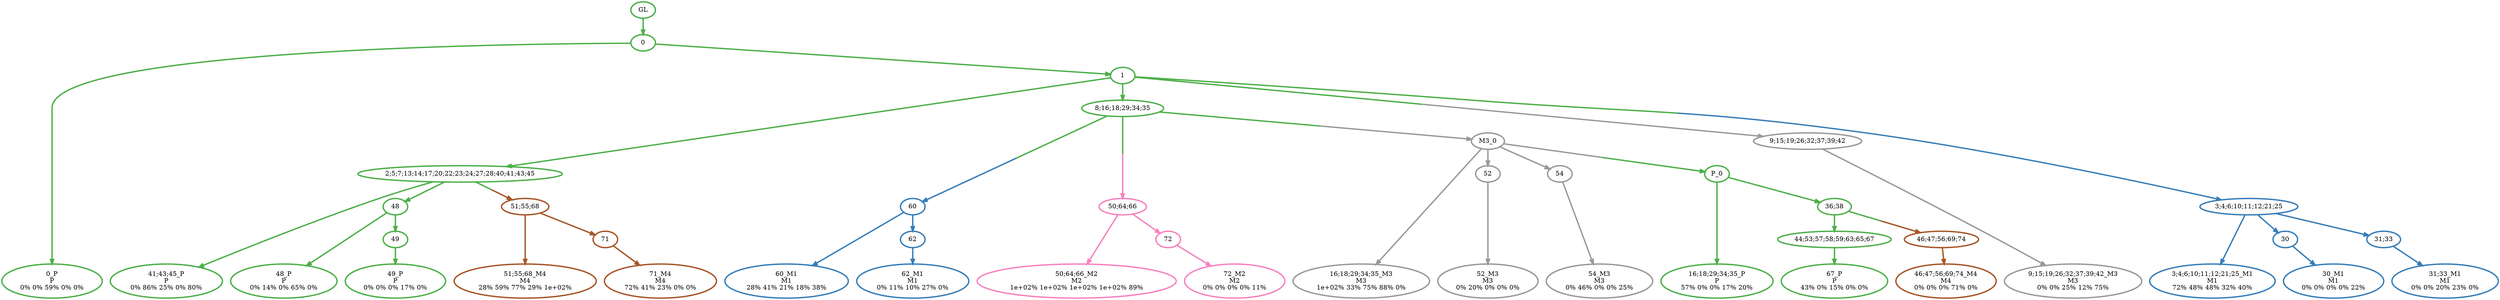 digraph T {
	{
		rank=same
		41 [penwidth=3,colorscheme=set19,color=3,label="0_P\nP\n0% 0% 59% 0% 0%"]
		38 [penwidth=3,colorscheme=set19,color=3,label="41;43;45_P\nP\n0% 86% 25% 0% 80%"]
		36 [penwidth=3,colorscheme=set19,color=3,label="48_P\nP\n0% 14% 0% 65% 0%"]
		34 [penwidth=3,colorscheme=set19,color=3,label="49_P\nP\n0% 0% 0% 17% 0%"]
		32 [penwidth=3,colorscheme=set19,color=3,label="16;18;29;34;35_P\nP\n57% 0% 0% 17% 20%"]
		29 [penwidth=3,colorscheme=set19,color=3,label="67_P\nP\n43% 0% 15% 0% 0%"]
		28 [penwidth=3,colorscheme=set19,color=2,label="3;4;6;10;11;12;21;25_M1\nM1\n72% 48% 48% 32% 40%"]
		26 [penwidth=3,colorscheme=set19,color=2,label="30_M1\nM1\n0% 0% 0% 0% 22%"]
		24 [penwidth=3,colorscheme=set19,color=2,label="31;33_M1\nM1\n0% 0% 20% 23% 0%"]
		22 [penwidth=3,colorscheme=set19,color=2,label="60_M1\nM1\n28% 41% 21% 18% 38%"]
		20 [penwidth=3,colorscheme=set19,color=2,label="62_M1\nM1\n0% 11% 10% 27% 0%"]
		19 [penwidth=3,colorscheme=set19,color=8,label="50;64;66_M2\nM2\n1e+02% 1e+02% 1e+02% 1e+02% 89%"]
		17 [penwidth=3,colorscheme=set19,color=8,label="72_M2\nM2\n0% 0% 0% 0% 11%"]
		16 [penwidth=3,colorscheme=set19,color=9,label="16;18;29;34;35_M3\nM3\n1e+02% 33% 75% 88% 0%"]
		14 [penwidth=3,colorscheme=set19,color=9,label="52_M3\nM3\n0% 20% 0% 0% 0%"]
		12 [penwidth=3,colorscheme=set19,color=9,label="54_M3\nM3\n0% 46% 0% 0% 25%"]
		11 [penwidth=3,colorscheme=set19,color=9,label="9;15;19;26;32;37;39;42_M3\nM3\n0% 0% 25% 12% 75%"]
		10 [penwidth=3,colorscheme=set19,color=7,label="51;55;68_M4\nM4\n28% 59% 77% 29% 1e+02%"]
		8 [penwidth=3,colorscheme=set19,color=7,label="71_M4\nM4\n72% 41% 23% 0% 0%"]
		7 [penwidth=3,colorscheme=set19,color=7,label="46;47;56;69;74_M4\nM4\n0% 0% 0% 71% 0%"]
	}
	43 [penwidth=3,colorscheme=set19,color=3,label="GL"]
	42 [penwidth=3,colorscheme=set19,color=3,label="0"]
	40 [penwidth=3,colorscheme=set19,color=3,label="1"]
	39 [penwidth=3,colorscheme=set19,color=3,label="2;5;7;13;14;17;20;22;23;24;27;28;40;41;43;45"]
	37 [penwidth=3,colorscheme=set19,color=3,label="48"]
	35 [penwidth=3,colorscheme=set19,color=3,label="49"]
	33 [penwidth=3,colorscheme=set19,color=3,label="8;16;18;29;34;35"]
	31 [penwidth=3,colorscheme=set19,color=3,label="36;38"]
	30 [penwidth=3,colorscheme=set19,color=3,label="44;53;57;58;59;63;65;67"]
	27 [penwidth=3,colorscheme=set19,color=2,label="30"]
	25 [penwidth=3,colorscheme=set19,color=2,label="31;33"]
	23 [penwidth=3,colorscheme=set19,color=2,label="60"]
	21 [penwidth=3,colorscheme=set19,color=2,label="62"]
	18 [penwidth=3,colorscheme=set19,color=8,label="72"]
	15 [penwidth=3,colorscheme=set19,color=9,label="52"]
	13 [penwidth=3,colorscheme=set19,color=9,label="54"]
	9 [penwidth=3,colorscheme=set19,color=7,label="71"]
	6 [penwidth=3,colorscheme=set19,color=3,label="P_0"]
	5 [penwidth=3,colorscheme=set19,color=7,label="51;55;68"]
	4 [penwidth=3,colorscheme=set19,color=7,label="46;47;56;69;74"]
	3 [penwidth=3,colorscheme=set19,color=8,label="50;64;66"]
	2 [penwidth=3,colorscheme=set19,color=9,label="M3_0"]
	1 [penwidth=3,colorscheme=set19,color=9,label="9;15;19;26;32;37;39;42"]
	0 [penwidth=3,colorscheme=set19,color=2,label="3;4;6;10;11;12;21;25"]
	43 -> 42 [penwidth=3,colorscheme=set19,color=3]
	42 -> 41 [penwidth=3,colorscheme=set19,color=3]
	42 -> 40 [penwidth=3,colorscheme=set19,color=3]
	40 -> 33 [penwidth=3,colorscheme=set19,color=3]
	40 -> 39 [penwidth=3,colorscheme=set19,color=3]
	40 -> 1 [penwidth=3,colorscheme=set19,color="3;0.5:9"]
	40 -> 0 [penwidth=3,colorscheme=set19,color="3;0.5:2"]
	39 -> 38 [penwidth=3,colorscheme=set19,color=3]
	39 -> 37 [penwidth=3,colorscheme=set19,color=3]
	39 -> 5 [penwidth=3,colorscheme=set19,color="3;0.5:7"]
	37 -> 36 [penwidth=3,colorscheme=set19,color=3]
	37 -> 35 [penwidth=3,colorscheme=set19,color=3]
	35 -> 34 [penwidth=3,colorscheme=set19,color=3]
	33 -> 2 [penwidth=3,colorscheme=set19,color="3;0.5:9"]
	33 -> 23 [penwidth=3,colorscheme=set19,color="3;0.5:2"]
	33 -> 3 [penwidth=3,colorscheme=set19,color="3;0.5:8"]
	31 -> 30 [penwidth=3,colorscheme=set19,color=3]
	31 -> 4 [penwidth=3,colorscheme=set19,color="3;0.5:7"]
	30 -> 29 [penwidth=3,colorscheme=set19,color=3]
	27 -> 26 [penwidth=3,colorscheme=set19,color=2]
	25 -> 24 [penwidth=3,colorscheme=set19,color=2]
	23 -> 22 [penwidth=3,colorscheme=set19,color=2]
	23 -> 21 [penwidth=3,colorscheme=set19,color=2]
	21 -> 20 [penwidth=3,colorscheme=set19,color=2]
	18 -> 17 [penwidth=3,colorscheme=set19,color=8]
	15 -> 14 [penwidth=3,colorscheme=set19,color=9]
	13 -> 12 [penwidth=3,colorscheme=set19,color=9]
	9 -> 8 [penwidth=3,colorscheme=set19,color=7]
	6 -> 32 [penwidth=3,colorscheme=set19,color=3]
	6 -> 31 [penwidth=3,colorscheme=set19,color=3]
	5 -> 10 [penwidth=3,colorscheme=set19,color=7]
	5 -> 9 [penwidth=3,colorscheme=set19,color=7]
	4 -> 7 [penwidth=3,colorscheme=set19,color=7]
	3 -> 19 [penwidth=3,colorscheme=set19,color=8]
	3 -> 18 [penwidth=3,colorscheme=set19,color=8]
	2 -> 6 [penwidth=3,colorscheme=set19,color="9;0.5:3"]
	2 -> 16 [penwidth=3,colorscheme=set19,color=9]
	2 -> 15 [penwidth=3,colorscheme=set19,color=9]
	2 -> 13 [penwidth=3,colorscheme=set19,color=9]
	1 -> 11 [penwidth=3,colorscheme=set19,color=9]
	0 -> 28 [penwidth=3,colorscheme=set19,color=2]
	0 -> 27 [penwidth=3,colorscheme=set19,color=2]
	0 -> 25 [penwidth=3,colorscheme=set19,color=2]
}
